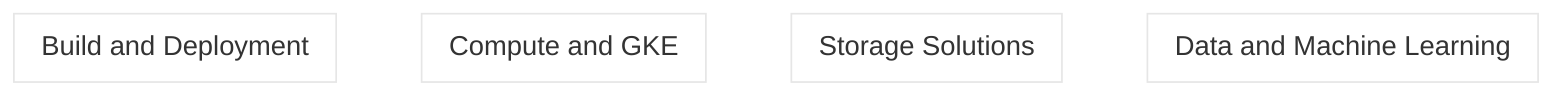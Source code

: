 %%{init: {'theme': 'base', 'themeVariables': {'primaryColor': '#fff', 'edgeLabelBackground':'#fff', 'tertiaryColor': '#fff'}}}%%
graph TD

    subgraph Data and Machine Learning
        direction TB
    end

    subgraph Storage Solutions
        direction TB
    end

    subgraph Compute and GKE
        direction TB
    end

    subgraph Build and Deployment
        direction TB
    end
